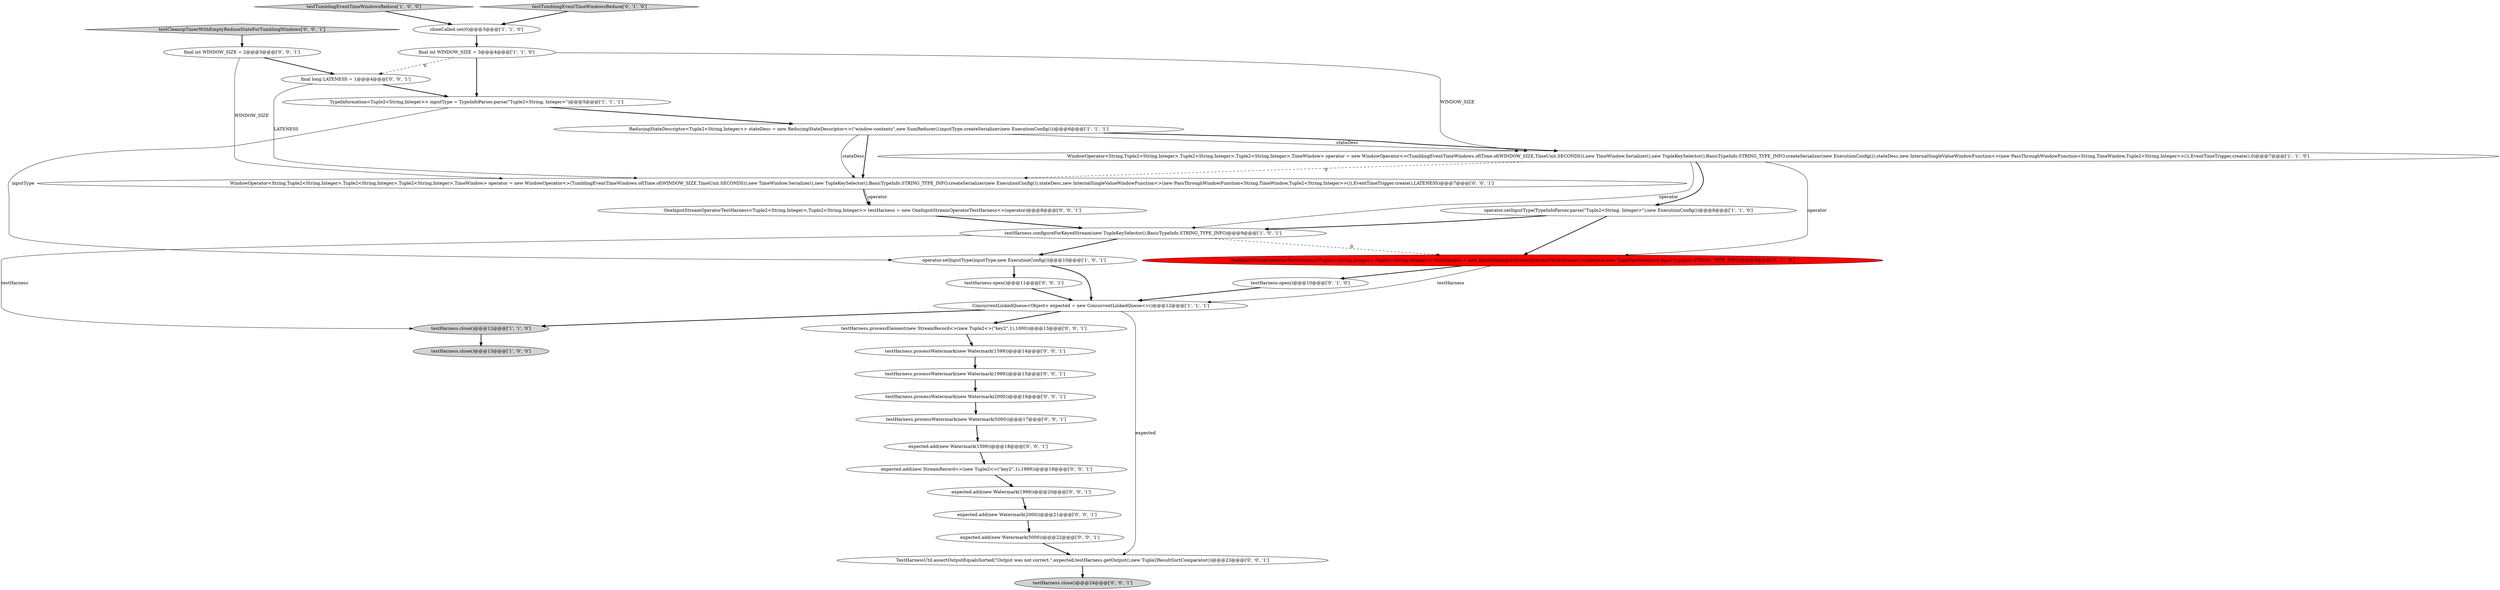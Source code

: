 digraph {
28 [style = filled, label = "testHarness.processElement(new StreamRecord<>(new Tuple2<>(\"key2\",1),1000))@@@13@@@['0', '0', '1']", fillcolor = white, shape = ellipse image = "AAA0AAABBB3BBB"];
29 [style = filled, label = "testHarness.processWatermark(new Watermark(1599))@@@14@@@['0', '0', '1']", fillcolor = white, shape = ellipse image = "AAA0AAABBB3BBB"];
19 [style = filled, label = "expected.add(new Watermark(1599))@@@18@@@['0', '0', '1']", fillcolor = white, shape = ellipse image = "AAA0AAABBB3BBB"];
31 [style = filled, label = "testHarness.processWatermark(new Watermark(5000))@@@17@@@['0', '0', '1']", fillcolor = white, shape = ellipse image = "AAA0AAABBB3BBB"];
3 [style = filled, label = "ReducingStateDescriptor<Tuple2<String,Integer>> stateDesc = new ReducingStateDescriptor<>(\"window-contents\",new SumReducer(),inputType.createSerializer(new ExecutionConfig()))@@@6@@@['1', '1', '1']", fillcolor = white, shape = ellipse image = "AAA0AAABBB1BBB"];
18 [style = filled, label = "WindowOperator<String,Tuple2<String,Integer>,Tuple2<String,Integer>,Tuple2<String,Integer>,TimeWindow> operator = new WindowOperator<>(TumblingEventTimeWindows.of(Time.of(WINDOW_SIZE,TimeUnit.SECONDS)),new TimeWindow.Serializer(),new TupleKeySelector(),BasicTypeInfo.STRING_TYPE_INFO.createSerializer(new ExecutionConfig()),stateDesc,new InternalSingleValueWindowFunction<>(new PassThroughWindowFunction<String,TimeWindow,Tuple2<String,Integer>>()),EventTimeTrigger.create(),LATENESS)@@@7@@@['0', '0', '1']", fillcolor = white, shape = ellipse image = "AAA0AAABBB3BBB"];
16 [style = filled, label = "expected.add(new StreamRecord<>(new Tuple2<>(\"key2\",1),1999))@@@19@@@['0', '0', '1']", fillcolor = white, shape = ellipse image = "AAA0AAABBB3BBB"];
7 [style = filled, label = "WindowOperator<String,Tuple2<String,Integer>,Tuple2<String,Integer>,Tuple2<String,Integer>,TimeWindow> operator = new WindowOperator<>(TumblingEventTimeWindows.of(Time.of(WINDOW_SIZE,TimeUnit.SECONDS)),new TimeWindow.Serializer(),new TupleKeySelector(),BasicTypeInfo.STRING_TYPE_INFO.createSerializer(new ExecutionConfig()),stateDesc,new InternalSingleValueWindowFunction<>(new PassThroughWindowFunction<String,TimeWindow,Tuple2<String,Integer>>()),EventTimeTrigger.create(),0)@@@7@@@['1', '1', '0']", fillcolor = white, shape = ellipse image = "AAA0AAABBB1BBB"];
21 [style = filled, label = "OneInputStreamOperatorTestHarness<Tuple2<String,Integer>,Tuple2<String,Integer>> testHarness = new OneInputStreamOperatorTestHarness<>(operator)@@@8@@@['0', '0', '1']", fillcolor = white, shape = ellipse image = "AAA0AAABBB3BBB"];
1 [style = filled, label = "final int WINDOW_SIZE = 3@@@4@@@['1', '1', '0']", fillcolor = white, shape = ellipse image = "AAA0AAABBB1BBB"];
9 [style = filled, label = "testHarness.configureForKeyedStream(new TupleKeySelector(),BasicTypeInfo.STRING_TYPE_INFO)@@@9@@@['1', '0', '1']", fillcolor = white, shape = ellipse image = "AAA0AAABBB1BBB"];
30 [style = filled, label = "testHarness.processWatermark(new Watermark(1999))@@@15@@@['0', '0', '1']", fillcolor = white, shape = ellipse image = "AAA0AAABBB3BBB"];
14 [style = filled, label = "OneInputStreamOperatorTestHarness<Tuple2<String,Integer>,Tuple2<String,Integer>> testHarness = new KeyedOneInputStreamOperatorTestHarness<>(operator,new TupleKeySelector(),BasicTypeInfo.STRING_TYPE_INFO)@@@9@@@['0', '1', '0']", fillcolor = red, shape = ellipse image = "AAA1AAABBB2BBB"];
25 [style = filled, label = "testHarness.open()@@@11@@@['0', '0', '1']", fillcolor = white, shape = ellipse image = "AAA0AAABBB3BBB"];
4 [style = filled, label = "testHarness.close()@@@13@@@['1', '0', '0']", fillcolor = lightgray, shape = ellipse image = "AAA0AAABBB1BBB"];
2 [style = filled, label = "operator.setInputType(TypeInfoParser.parse(\"Tuple2<String, Integer>\"),new ExecutionConfig())@@@8@@@['1', '1', '0']", fillcolor = white, shape = ellipse image = "AAA0AAABBB1BBB"];
27 [style = filled, label = "final int WINDOW_SIZE = 2@@@3@@@['0', '0', '1']", fillcolor = white, shape = ellipse image = "AAA0AAABBB3BBB"];
11 [style = filled, label = "testHarness.close()@@@12@@@['1', '1', '0']", fillcolor = lightgray, shape = ellipse image = "AAA0AAABBB1BBB"];
12 [style = filled, label = "testHarness.open()@@@10@@@['0', '1', '0']", fillcolor = white, shape = ellipse image = "AAA0AAABBB2BBB"];
5 [style = filled, label = "operator.setInputType(inputType,new ExecutionConfig())@@@10@@@['1', '0', '1']", fillcolor = white, shape = ellipse image = "AAA0AAABBB1BBB"];
22 [style = filled, label = "testHarness.close()@@@24@@@['0', '0', '1']", fillcolor = lightgray, shape = ellipse image = "AAA0AAABBB3BBB"];
32 [style = filled, label = "expected.add(new Watermark(2000))@@@21@@@['0', '0', '1']", fillcolor = white, shape = ellipse image = "AAA0AAABBB3BBB"];
6 [style = filled, label = "closeCalled.set(0)@@@3@@@['1', '1', '0']", fillcolor = white, shape = ellipse image = "AAA0AAABBB1BBB"];
17 [style = filled, label = "testCleanupTimerWithEmptyReduceStateForTumblingWindows['0', '0', '1']", fillcolor = lightgray, shape = diamond image = "AAA0AAABBB3BBB"];
8 [style = filled, label = "testTumblingEventTimeWindowsReduce['1', '0', '0']", fillcolor = lightgray, shape = diamond image = "AAA0AAABBB1BBB"];
20 [style = filled, label = "final long LATENESS = 1@@@4@@@['0', '0', '1']", fillcolor = white, shape = ellipse image = "AAA0AAABBB3BBB"];
10 [style = filled, label = "ConcurrentLinkedQueue<Object> expected = new ConcurrentLinkedQueue<>()@@@12@@@['1', '1', '1']", fillcolor = white, shape = ellipse image = "AAA0AAABBB1BBB"];
26 [style = filled, label = "expected.add(new Watermark(1999))@@@20@@@['0', '0', '1']", fillcolor = white, shape = ellipse image = "AAA0AAABBB3BBB"];
13 [style = filled, label = "testTumblingEventTimeWindowsReduce['0', '1', '0']", fillcolor = lightgray, shape = diamond image = "AAA0AAABBB2BBB"];
15 [style = filled, label = "TestHarnessUtil.assertOutputEqualsSorted(\"Output was not correct.\",expected,testHarness.getOutput(),new Tuple2ResultSortComparator())@@@23@@@['0', '0', '1']", fillcolor = white, shape = ellipse image = "AAA0AAABBB3BBB"];
24 [style = filled, label = "expected.add(new Watermark(5000))@@@22@@@['0', '0', '1']", fillcolor = white, shape = ellipse image = "AAA0AAABBB3BBB"];
23 [style = filled, label = "testHarness.processWatermark(new Watermark(2000))@@@16@@@['0', '0', '1']", fillcolor = white, shape = ellipse image = "AAA0AAABBB3BBB"];
0 [style = filled, label = "TypeInformation<Tuple2<String,Integer>> inputType = TypeInfoParser.parse(\"Tuple2<String, Integer>\")@@@5@@@['1', '1', '1']", fillcolor = white, shape = ellipse image = "AAA0AAABBB1BBB"];
20->18 [style = solid, label="LATENESS"];
0->3 [style = bold, label=""];
28->29 [style = bold, label=""];
5->10 [style = bold, label=""];
23->31 [style = bold, label=""];
1->7 [style = solid, label="WINDOW_SIZE"];
10->15 [style = solid, label="expected"];
10->28 [style = bold, label=""];
26->32 [style = bold, label=""];
7->18 [style = dashed, label="0"];
29->30 [style = bold, label=""];
24->15 [style = bold, label=""];
11->4 [style = bold, label=""];
20->0 [style = bold, label=""];
30->23 [style = bold, label=""];
16->26 [style = bold, label=""];
8->6 [style = bold, label=""];
1->0 [style = bold, label=""];
2->9 [style = bold, label=""];
3->18 [style = solid, label="stateDesc"];
5->25 [style = bold, label=""];
14->10 [style = solid, label="testHarness"];
15->22 [style = bold, label=""];
19->16 [style = bold, label=""];
0->5 [style = solid, label="inputType"];
3->18 [style = bold, label=""];
1->20 [style = dashed, label="0"];
9->11 [style = solid, label="testHarness"];
6->1 [style = bold, label=""];
7->14 [style = solid, label="operator"];
12->10 [style = bold, label=""];
21->9 [style = bold, label=""];
7->9 [style = solid, label="operator"];
9->14 [style = dashed, label="0"];
3->7 [style = solid, label="stateDesc"];
3->7 [style = bold, label=""];
7->2 [style = bold, label=""];
14->12 [style = bold, label=""];
2->14 [style = bold, label=""];
9->5 [style = bold, label=""];
25->10 [style = bold, label=""];
27->18 [style = solid, label="WINDOW_SIZE"];
18->21 [style = solid, label="operator"];
18->21 [style = bold, label=""];
13->6 [style = bold, label=""];
17->27 [style = bold, label=""];
32->24 [style = bold, label=""];
27->20 [style = bold, label=""];
31->19 [style = bold, label=""];
10->11 [style = bold, label=""];
}
